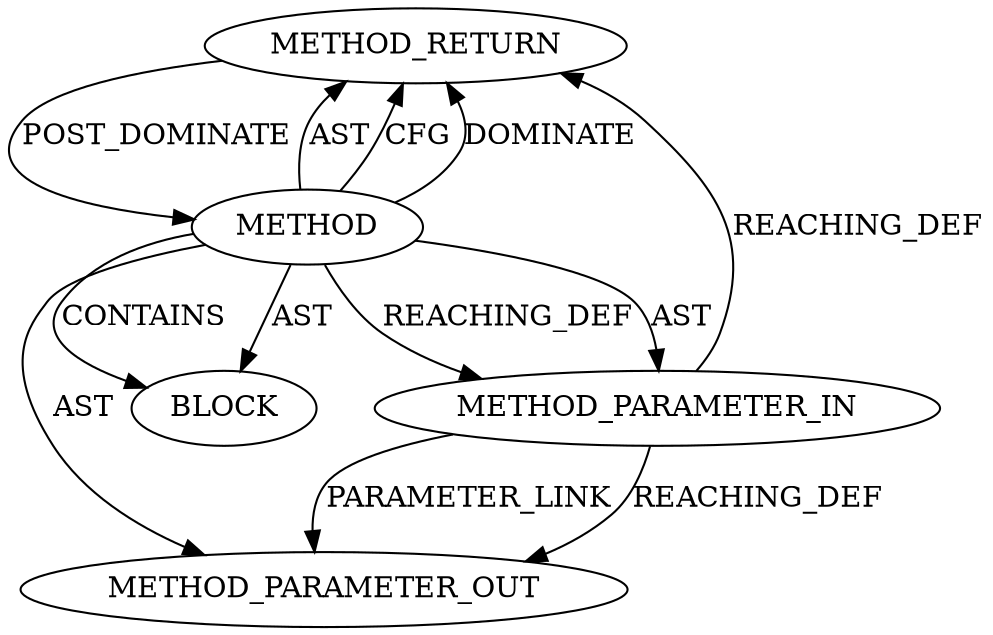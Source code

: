 digraph {
  26329 [label=METHOD_RETURN ORDER=2 CODE="RET" TYPE_FULL_NAME="ANY" EVALUATION_STRATEGY="BY_VALUE"]
  27529 [label=METHOD_PARAMETER_OUT ORDER=1 CODE="p1" IS_VARIADIC=false TYPE_FULL_NAME="ANY" EVALUATION_STRATEGY="BY_VALUE" INDEX=1 NAME="p1"]
  26326 [label=METHOD AST_PARENT_TYPE="NAMESPACE_BLOCK" AST_PARENT_FULL_NAME="<global>" ORDER=0 CODE="<empty>" FULL_NAME="ssl_do_write" IS_EXTERNAL=true FILENAME="<empty>" SIGNATURE="" NAME="ssl_do_write"]
  26328 [label=BLOCK ORDER=1 ARGUMENT_INDEX=1 CODE="<empty>" TYPE_FULL_NAME="ANY"]
  26327 [label=METHOD_PARAMETER_IN ORDER=1 CODE="p1" IS_VARIADIC=false TYPE_FULL_NAME="ANY" EVALUATION_STRATEGY="BY_VALUE" INDEX=1 NAME="p1"]
  26327 -> 27529 [label=PARAMETER_LINK ]
  26327 -> 27529 [label=REACHING_DEF VARIABLE="p1"]
  26327 -> 26329 [label=REACHING_DEF VARIABLE="p1"]
  26326 -> 26328 [label=CONTAINS ]
  26326 -> 26329 [label=AST ]
  26326 -> 26327 [label=REACHING_DEF VARIABLE=""]
  26326 -> 27529 [label=AST ]
  26326 -> 26329 [label=CFG ]
  26329 -> 26326 [label=POST_DOMINATE ]
  26326 -> 26327 [label=AST ]
  26326 -> 26329 [label=DOMINATE ]
  26326 -> 26328 [label=AST ]
}
